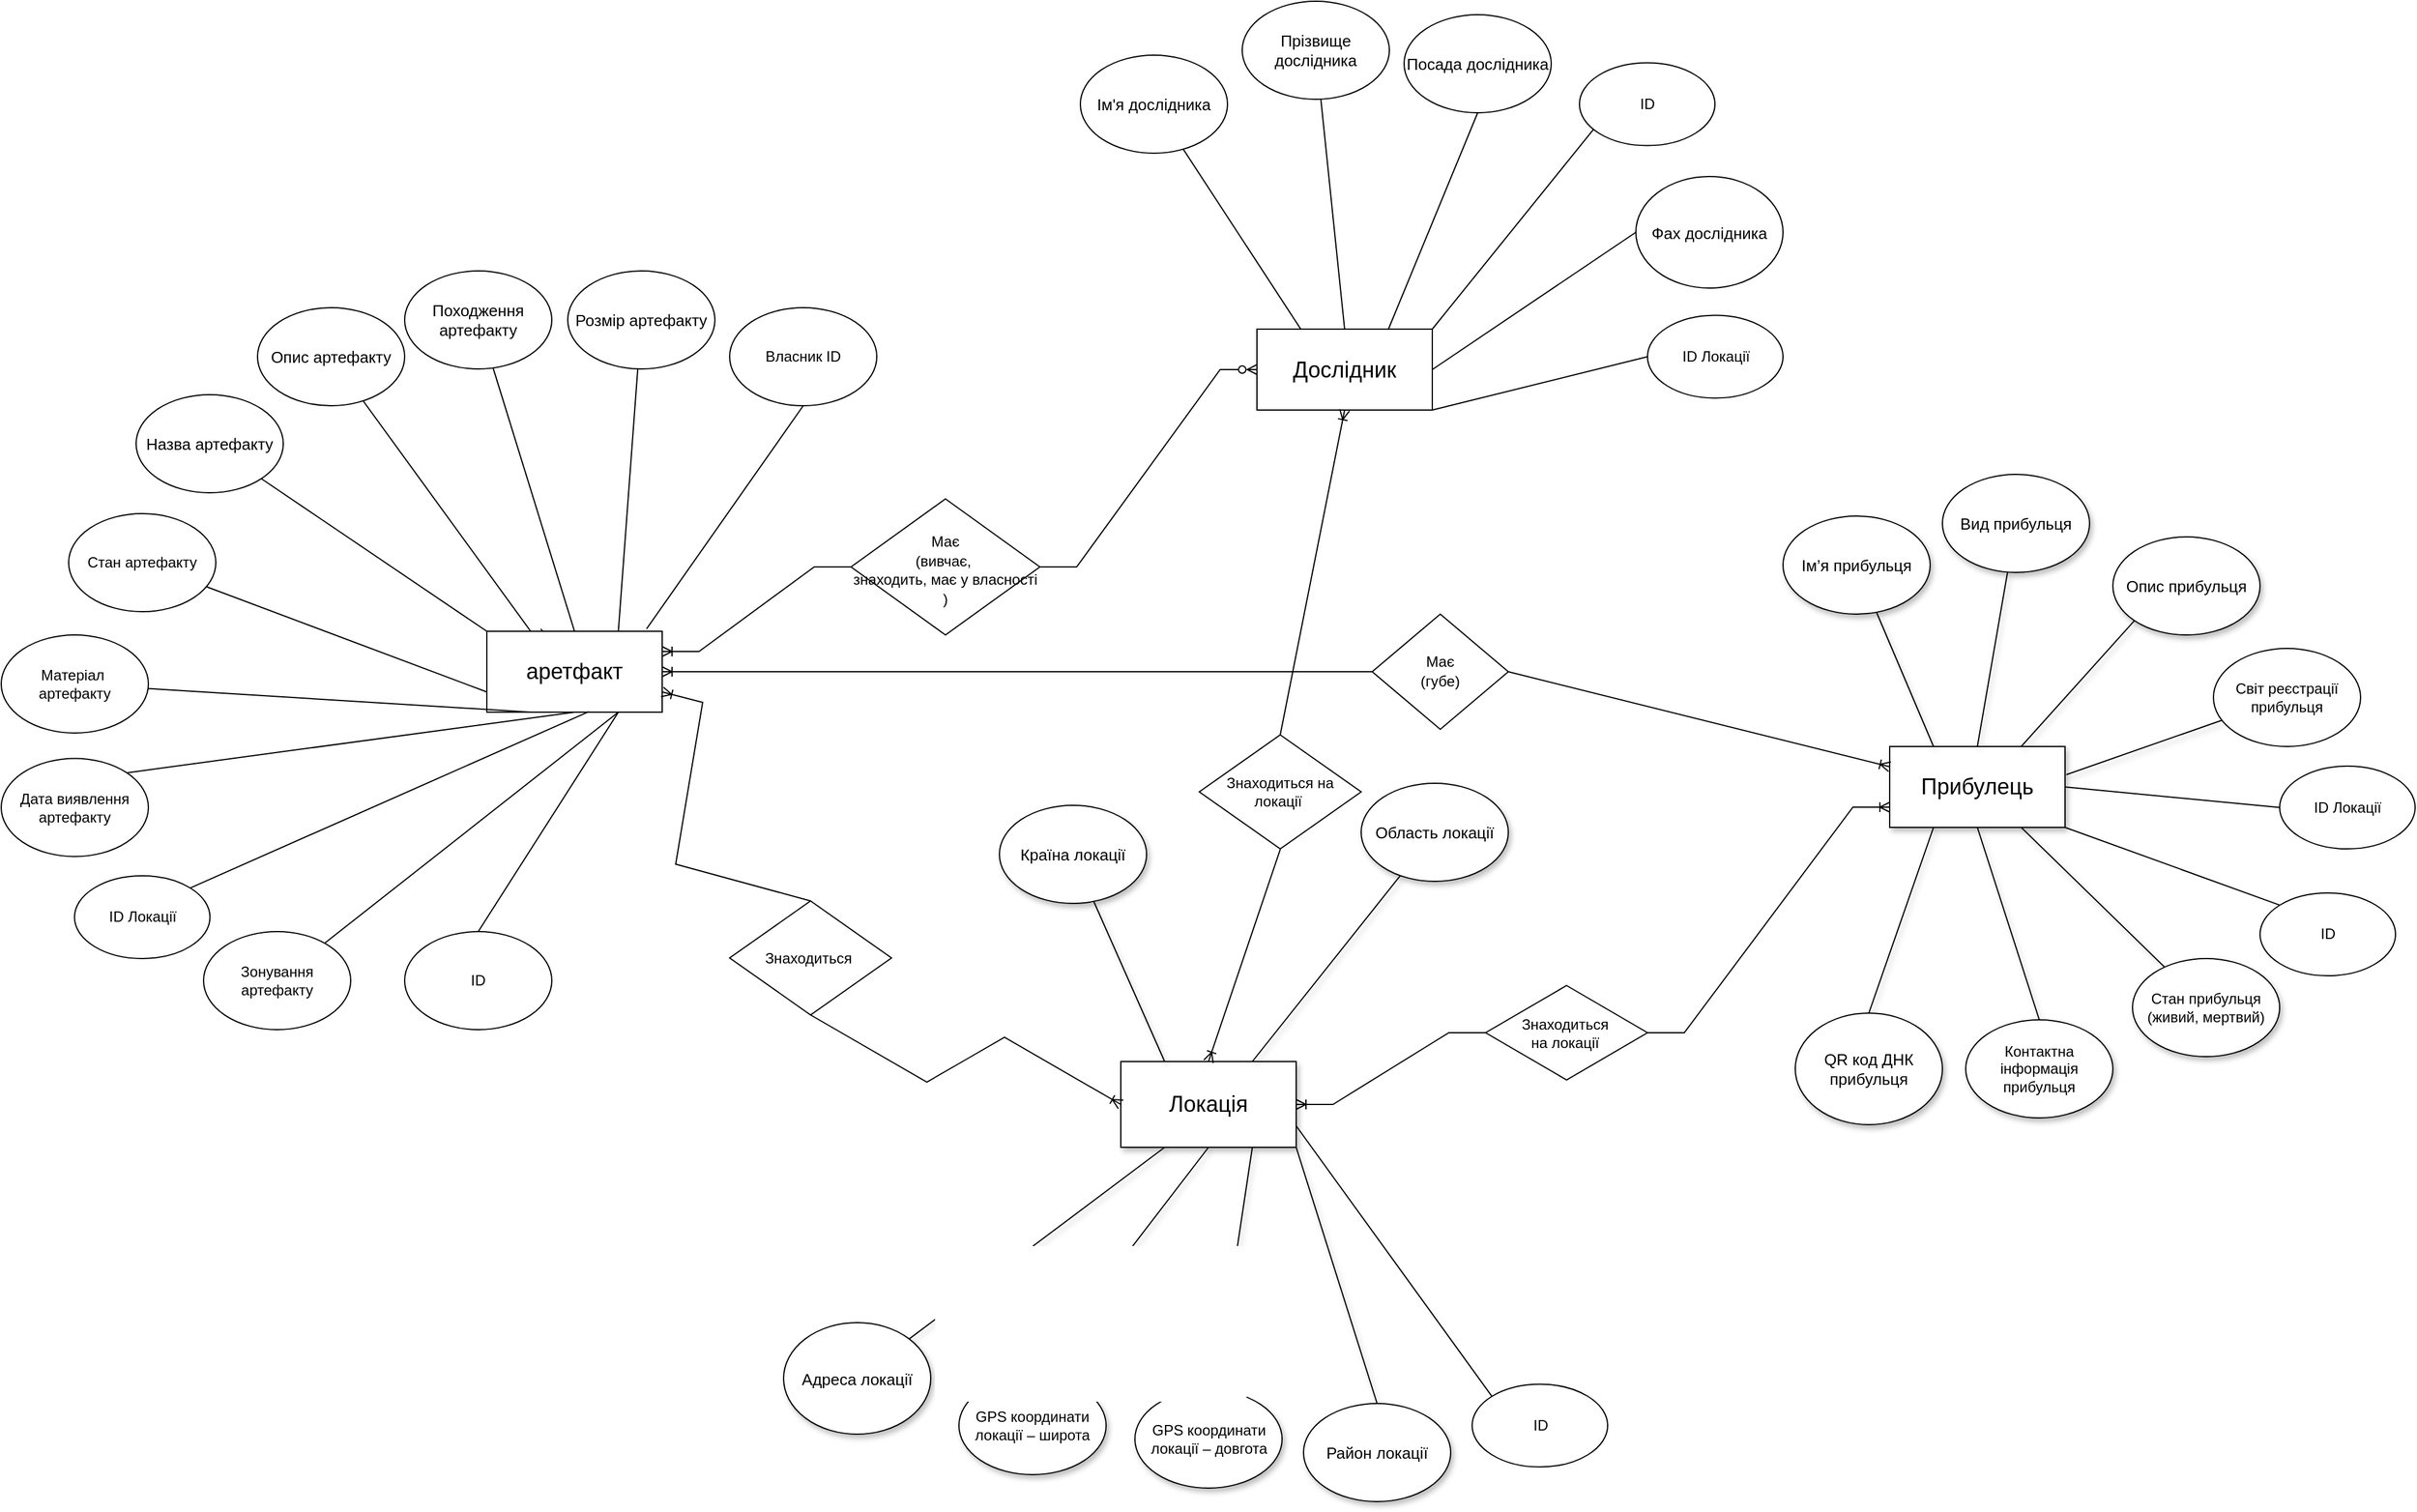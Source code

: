 <mxfile version="24.3.1" type="github">
  <diagram name="Страница — 1" id="iFOnQUTCp1fShqEAXMD4">
    <mxGraphModel dx="1908" dy="1212" grid="1" gridSize="11" guides="1" tooltips="1" connect="1" arrows="1" fold="1" page="1" pageScale="1" pageWidth="3300" pageHeight="2339" math="0" shadow="0">
      <root>
        <mxCell id="0" />
        <mxCell id="1" parent="0" />
        <mxCell id="uEeB8Mhw3Q-FLs65QacW-3" value="&lt;font style=&quot;font-size: 18px;&quot;&gt;аретфакт&lt;/font&gt;" style="rounded=0;whiteSpace=wrap;html=1;shadow=0;" vertex="1" parent="1">
          <mxGeometry x="880" y="745" width="143" height="66" as="geometry" />
        </mxCell>
        <mxCell id="uEeB8Mhw3Q-FLs65QacW-4" value="" style="endArrow=none;html=1;rounded=0;shadow=0;exitX=0;exitY=0;exitDx=0;exitDy=0;" edge="1" parent="1" source="uEeB8Mhw3Q-FLs65QacW-3" target="uEeB8Mhw3Q-FLs65QacW-64">
          <mxGeometry width="50" height="50" relative="1" as="geometry">
            <mxPoint x="935" y="745" as="sourcePoint" />
            <mxPoint x="858" y="607" as="targetPoint" />
          </mxGeometry>
        </mxCell>
        <mxCell id="uEeB8Mhw3Q-FLs65QacW-10" value="" style="endArrow=none;html=1;rounded=0;shadow=0;exitX=0.25;exitY=0;exitDx=0;exitDy=0;" edge="1" parent="1" source="uEeB8Mhw3Q-FLs65QacW-3" target="uEeB8Mhw3Q-FLs65QacW-13">
          <mxGeometry width="50" height="50" relative="1" as="geometry">
            <mxPoint x="901" y="746" as="sourcePoint" />
            <mxPoint x="979" y="602" as="targetPoint" />
          </mxGeometry>
        </mxCell>
        <mxCell id="uEeB8Mhw3Q-FLs65QacW-13" value="&lt;font style=&quot;font-size: 13px;&quot;&gt;Опис артефакту&lt;/font&gt;" style="ellipse;whiteSpace=wrap;html=1;shadow=0;" vertex="1" parent="1">
          <mxGeometry x="693" y="481" width="120" height="80" as="geometry" />
        </mxCell>
        <mxCell id="uEeB8Mhw3Q-FLs65QacW-15" value="" style="endArrow=none;html=1;rounded=0;shadow=0;exitX=0.5;exitY=0;exitDx=0;exitDy=0;" edge="1" parent="1" source="uEeB8Mhw3Q-FLs65QacW-3" target="uEeB8Mhw3Q-FLs65QacW-17">
          <mxGeometry width="50" height="50" relative="1" as="geometry">
            <mxPoint x="1005" y="745" as="sourcePoint" />
            <mxPoint x="1078" y="646" as="targetPoint" />
          </mxGeometry>
        </mxCell>
        <mxCell id="uEeB8Mhw3Q-FLs65QacW-17" value="&lt;font style=&quot;font-size: 13px;&quot;&gt;Походження артефакту&lt;/font&gt;" style="ellipse;whiteSpace=wrap;html=1;shadow=0;" vertex="1" parent="1">
          <mxGeometry x="813" y="451" width="120" height="80" as="geometry" />
        </mxCell>
        <mxCell id="uEeB8Mhw3Q-FLs65QacW-18" value="" style="endArrow=none;html=1;rounded=0;shadow=0;exitX=0.75;exitY=0;exitDx=0;exitDy=0;" edge="1" parent="1" source="uEeB8Mhw3Q-FLs65QacW-3" target="uEeB8Mhw3Q-FLs65QacW-19">
          <mxGeometry width="50" height="50" relative="1" as="geometry">
            <mxPoint x="1023" y="784" as="sourcePoint" />
            <mxPoint x="1111" y="745" as="targetPoint" />
          </mxGeometry>
        </mxCell>
        <mxCell id="uEeB8Mhw3Q-FLs65QacW-19" value="&lt;font style=&quot;font-size: 13px;&quot;&gt;Розмір артефакту&lt;/font&gt;" style="ellipse;whiteSpace=wrap;html=1;shadow=0;" vertex="1" parent="1">
          <mxGeometry x="946" y="451" width="120" height="80" as="geometry" />
        </mxCell>
        <mxCell id="uEeB8Mhw3Q-FLs65QacW-53" value="" style="endArrow=none;html=1;rounded=0;entryX=0.25;entryY=1;entryDx=0;entryDy=0;" edge="1" parent="1" source="uEeB8Mhw3Q-FLs65QacW-61" target="uEeB8Mhw3Q-FLs65QacW-3">
          <mxGeometry width="50" height="50" relative="1" as="geometry">
            <mxPoint x="880" y="910" as="sourcePoint" />
            <mxPoint x="952" y="811" as="targetPoint" />
          </mxGeometry>
        </mxCell>
        <mxCell id="uEeB8Mhw3Q-FLs65QacW-55" value="" style="endArrow=none;html=1;rounded=0;exitX=1;exitY=0;exitDx=0;exitDy=0;entryX=0.5;entryY=1;entryDx=0;entryDy=0;" edge="1" parent="1" source="uEeB8Mhw3Q-FLs65QacW-57" target="uEeB8Mhw3Q-FLs65QacW-3">
          <mxGeometry width="50" height="50" relative="1" as="geometry">
            <mxPoint x="1010.5" y="922.57" as="sourcePoint" />
            <mxPoint x="979.5" y="833" as="targetPoint" />
          </mxGeometry>
        </mxCell>
        <mxCell id="uEeB8Mhw3Q-FLs65QacW-57" value="Дата виявлення артефакту" style="ellipse;whiteSpace=wrap;html=1;" vertex="1" parent="1">
          <mxGeometry x="484" y="848.75" width="120" height="80" as="geometry" />
        </mxCell>
        <mxCell id="uEeB8Mhw3Q-FLs65QacW-59" value="" style="endArrow=none;html=1;rounded=0;exitX=0.75;exitY=1;exitDx=0;exitDy=0;" edge="1" parent="1" source="uEeB8Mhw3Q-FLs65QacW-3" target="uEeB8Mhw3Q-FLs65QacW-60">
          <mxGeometry width="50" height="50" relative="1" as="geometry">
            <mxPoint x="1122" y="916" as="sourcePoint" />
            <mxPoint x="1100" y="877" as="targetPoint" />
          </mxGeometry>
        </mxCell>
        <mxCell id="uEeB8Mhw3Q-FLs65QacW-60" value="Зонування артефакту" style="ellipse;whiteSpace=wrap;html=1;" vertex="1" parent="1">
          <mxGeometry x="649" y="990" width="120" height="80" as="geometry" />
        </mxCell>
        <mxCell id="uEeB8Mhw3Q-FLs65QacW-61" value="Матеріал&amp;nbsp;&lt;div&gt;артефакту&lt;/div&gt;" style="ellipse;whiteSpace=wrap;html=1;" vertex="1" parent="1">
          <mxGeometry x="484" y="748" width="120" height="80" as="geometry" />
        </mxCell>
        <mxCell id="uEeB8Mhw3Q-FLs65QacW-64" value="&lt;span style=&quot;font-size: 13px;&quot;&gt;Назва артефакту&lt;/span&gt;" style="ellipse;whiteSpace=wrap;html=1;" vertex="1" parent="1">
          <mxGeometry x="594" y="552" width="120" height="80" as="geometry" />
        </mxCell>
        <mxCell id="uEeB8Mhw3Q-FLs65QacW-69" value="" style="endArrow=none;html=1;rounded=0;entryX=0;entryY=0.75;entryDx=0;entryDy=0;" edge="1" parent="1" source="uEeB8Mhw3Q-FLs65QacW-70" target="uEeB8Mhw3Q-FLs65QacW-3">
          <mxGeometry width="50" height="50" relative="1" as="geometry">
            <mxPoint x="868" y="883" as="sourcePoint" />
            <mxPoint x="916" y="811" as="targetPoint" />
          </mxGeometry>
        </mxCell>
        <mxCell id="uEeB8Mhw3Q-FLs65QacW-70" value="Стан артефакту" style="ellipse;whiteSpace=wrap;html=1;" vertex="1" parent="1">
          <mxGeometry x="539" y="649" width="120" height="80" as="geometry" />
        </mxCell>
        <mxCell id="uEeB8Mhw3Q-FLs65QacW-108" value="&lt;font style=&quot;font-size: 18px;&quot;&gt;Дослідник&lt;/font&gt;" style="rounded=0;whiteSpace=wrap;html=1;shadow=0;" vertex="1" parent="1">
          <mxGeometry x="1508" y="498.5" width="143" height="66" as="geometry" />
        </mxCell>
        <mxCell id="uEeB8Mhw3Q-FLs65QacW-109" value="" style="endArrow=none;html=1;rounded=0;shadow=0;exitX=0.25;exitY=0;exitDx=0;exitDy=0;" edge="1" parent="1" source="uEeB8Mhw3Q-FLs65QacW-108" target="uEeB8Mhw3Q-FLs65QacW-122">
          <mxGeometry width="50" height="50" relative="1" as="geometry">
            <mxPoint x="1563" y="498.5" as="sourcePoint" />
            <mxPoint x="1486" y="360.5" as="targetPoint" />
          </mxGeometry>
        </mxCell>
        <mxCell id="uEeB8Mhw3Q-FLs65QacW-110" value="" style="endArrow=none;html=1;rounded=0;shadow=0;exitX=0.5;exitY=0;exitDx=0;exitDy=0;" edge="1" parent="1" source="uEeB8Mhw3Q-FLs65QacW-108" target="uEeB8Mhw3Q-FLs65QacW-111">
          <mxGeometry width="50" height="50" relative="1" as="geometry">
            <mxPoint x="1596" y="498.5" as="sourcePoint" />
            <mxPoint x="1607" y="355.5" as="targetPoint" />
          </mxGeometry>
        </mxCell>
        <mxCell id="uEeB8Mhw3Q-FLs65QacW-111" value="&lt;font style=&quot;font-size: 13px;&quot;&gt;Прізвище дослідника&lt;/font&gt;" style="ellipse;whiteSpace=wrap;html=1;shadow=0;" vertex="1" parent="1">
          <mxGeometry x="1496" y="231" width="120" height="80" as="geometry" />
        </mxCell>
        <mxCell id="uEeB8Mhw3Q-FLs65QacW-112" value="" style="endArrow=none;html=1;rounded=0;shadow=0;exitX=1;exitY=0.5;exitDx=0;exitDy=0;entryX=0;entryY=0.5;entryDx=0;entryDy=0;" edge="1" parent="1" source="uEeB8Mhw3Q-FLs65QacW-108" target="uEeB8Mhw3Q-FLs65QacW-113">
          <mxGeometry width="50" height="50" relative="1" as="geometry">
            <mxPoint x="1633" y="498.5" as="sourcePoint" />
            <mxPoint x="1505" y="655.5" as="targetPoint" />
          </mxGeometry>
        </mxCell>
        <mxCell id="uEeB8Mhw3Q-FLs65QacW-113" value="&lt;font style=&quot;font-size: 13px;&quot;&gt;Фах дослідника&lt;/font&gt;" style="ellipse;whiteSpace=wrap;html=1;shadow=0;" vertex="1" parent="1">
          <mxGeometry x="1817" y="374" width="120" height="91" as="geometry" />
        </mxCell>
        <mxCell id="uEeB8Mhw3Q-FLs65QacW-114" value="" style="endArrow=none;html=1;rounded=0;shadow=0;exitX=0.75;exitY=0;exitDx=0;exitDy=0;entryX=0.5;entryY=1;entryDx=0;entryDy=0;" edge="1" parent="1" source="uEeB8Mhw3Q-FLs65QacW-108" target="uEeB8Mhw3Q-FLs65QacW-115">
          <mxGeometry width="50" height="50" relative="1" as="geometry">
            <mxPoint x="1651" y="537.5" as="sourcePoint" />
            <mxPoint x="1727" y="319" as="targetPoint" />
            <Array as="points" />
          </mxGeometry>
        </mxCell>
        <mxCell id="uEeB8Mhw3Q-FLs65QacW-115" value="&lt;font style=&quot;font-size: 13px;&quot;&gt;Посада дослідника&lt;/font&gt;" style="ellipse;whiteSpace=wrap;html=1;shadow=0;" vertex="1" parent="1">
          <mxGeometry x="1628" y="242" width="120" height="80" as="geometry" />
        </mxCell>
        <mxCell id="uEeB8Mhw3Q-FLs65QacW-122" value="&lt;span style=&quot;font-size: 13px;&quot;&gt;Ім&#39;я дослідника&lt;/span&gt;" style="ellipse;whiteSpace=wrap;html=1;" vertex="1" parent="1">
          <mxGeometry x="1364" y="275" width="120" height="80" as="geometry" />
        </mxCell>
        <mxCell id="uEeB8Mhw3Q-FLs65QacW-130" value="&lt;font style=&quot;font-size: 18px;&quot;&gt;Локація&lt;/font&gt;" style="rounded=0;whiteSpace=wrap;html=1;shadow=1;" vertex="1" parent="1">
          <mxGeometry x="1397" y="1096" width="143" height="70" as="geometry" />
        </mxCell>
        <mxCell id="uEeB8Mhw3Q-FLs65QacW-131" value="" style="endArrow=none;html=1;rounded=0;shadow=1;exitX=0.25;exitY=0;exitDx=0;exitDy=0;" edge="1" parent="1" source="uEeB8Mhw3Q-FLs65QacW-130" target="uEeB8Mhw3Q-FLs65QacW-140">
          <mxGeometry width="50" height="50" relative="1" as="geometry">
            <mxPoint x="1452" y="1096" as="sourcePoint" />
            <mxPoint x="1375" y="958" as="targetPoint" />
          </mxGeometry>
        </mxCell>
        <mxCell id="uEeB8Mhw3Q-FLs65QacW-132" value="" style="endArrow=none;html=1;rounded=0;shadow=1;exitX=0.75;exitY=0;exitDx=0;exitDy=0;" edge="1" parent="1" source="uEeB8Mhw3Q-FLs65QacW-130" target="uEeB8Mhw3Q-FLs65QacW-133">
          <mxGeometry width="50" height="50" relative="1" as="geometry">
            <mxPoint x="1485" y="1096" as="sourcePoint" />
            <mxPoint x="1496" y="953" as="targetPoint" />
          </mxGeometry>
        </mxCell>
        <mxCell id="uEeB8Mhw3Q-FLs65QacW-133" value="&lt;font style=&quot;font-size: 13px;&quot;&gt;Область локації&lt;/font&gt;" style="ellipse;whiteSpace=wrap;html=1;shadow=1;" vertex="1" parent="1">
          <mxGeometry x="1593" y="869" width="120" height="80" as="geometry" />
        </mxCell>
        <mxCell id="uEeB8Mhw3Q-FLs65QacW-134" value="" style="endArrow=none;html=1;rounded=0;shadow=1;exitX=0.25;exitY=1;exitDx=0;exitDy=0;entryX=1;entryY=0;entryDx=0;entryDy=0;" edge="1" parent="1" source="uEeB8Mhw3Q-FLs65QacW-130" target="uEeB8Mhw3Q-FLs65QacW-135">
          <mxGeometry width="50" height="50" relative="1" as="geometry">
            <mxPoint x="1522" y="1096" as="sourcePoint" />
            <mxPoint x="1394" y="1253" as="targetPoint" />
          </mxGeometry>
        </mxCell>
        <mxCell id="uEeB8Mhw3Q-FLs65QacW-135" value="&lt;font style=&quot;font-size: 13px;&quot;&gt;Адреса локації&lt;/font&gt;" style="ellipse;whiteSpace=wrap;html=1;shadow=1;" vertex="1" parent="1">
          <mxGeometry x="1122" y="1309" width="120" height="91" as="geometry" />
        </mxCell>
        <mxCell id="uEeB8Mhw3Q-FLs65QacW-136" value="" style="endArrow=none;html=1;rounded=0;shadow=1;entryX=0.5;entryY=0;entryDx=0;entryDy=0;exitX=1;exitY=1;exitDx=0;exitDy=0;" edge="1" parent="1" source="uEeB8Mhw3Q-FLs65QacW-130" target="uEeB8Mhw3Q-FLs65QacW-137">
          <mxGeometry width="50" height="50" relative="1" as="geometry">
            <mxPoint x="1518" y="1166" as="sourcePoint" />
            <mxPoint x="1590" y="1042" as="targetPoint" />
            <Array as="points" />
          </mxGeometry>
        </mxCell>
        <mxCell id="uEeB8Mhw3Q-FLs65QacW-137" value="&lt;font style=&quot;font-size: 13px;&quot;&gt;Район локації&lt;/font&gt;" style="ellipse;whiteSpace=wrap;html=1;shadow=1;" vertex="1" parent="1">
          <mxGeometry x="1546" y="1375" width="120" height="80" as="geometry" />
        </mxCell>
        <mxCell id="uEeB8Mhw3Q-FLs65QacW-138" value="" style="endArrow=none;html=1;rounded=0;exitX=0.5;exitY=1;exitDx=0;exitDy=0;entryX=0.5;entryY=0;entryDx=0;entryDy=0;shadow=1;" edge="1" parent="1" source="uEeB8Mhw3Q-FLs65QacW-130" target="uEeB8Mhw3Q-FLs65QacW-139">
          <mxGeometry width="50" height="50" relative="1" as="geometry">
            <mxPoint x="1504" y="1162" as="sourcePoint" />
            <mxPoint x="1551" y="1246" as="targetPoint" />
          </mxGeometry>
        </mxCell>
        <mxCell id="uEeB8Mhw3Q-FLs65QacW-139" value="GPS координати локації – широта" style="ellipse;whiteSpace=wrap;html=1;shadow=1;" vertex="1" parent="1">
          <mxGeometry x="1265" y="1353" width="120" height="80" as="geometry" />
        </mxCell>
        <mxCell id="uEeB8Mhw3Q-FLs65QacW-140" value="&lt;span style=&quot;font-size: 13px;&quot;&gt;Країна локації&lt;/span&gt;" style="ellipse;whiteSpace=wrap;html=1;shadow=1;" vertex="1" parent="1">
          <mxGeometry x="1298" y="887" width="120" height="80" as="geometry" />
        </mxCell>
        <mxCell id="uEeB8Mhw3Q-FLs65QacW-142" value="" style="endArrow=none;html=1;rounded=0;shadow=1;exitX=0.75;exitY=1;exitDx=0;exitDy=0;" edge="1" parent="1" source="uEeB8Mhw3Q-FLs65QacW-130" target="uEeB8Mhw3Q-FLs65QacW-143">
          <mxGeometry width="50" height="50" relative="1" as="geometry">
            <mxPoint x="1496" y="1166" as="sourcePoint" />
            <mxPoint x="1568" y="1273" as="targetPoint" />
          </mxGeometry>
        </mxCell>
        <mxCell id="uEeB8Mhw3Q-FLs65QacW-143" value="GPS координати локації – довгота" style="ellipse;whiteSpace=wrap;html=1;shadow=1;" vertex="1" parent="1">
          <mxGeometry x="1408.5" y="1364" width="120" height="80" as="geometry" />
        </mxCell>
        <mxCell id="uEeB8Mhw3Q-FLs65QacW-210" value="&lt;font style=&quot;font-size: 18px;&quot;&gt;Прибулець&lt;/font&gt;" style="rounded=0;whiteSpace=wrap;html=1;shadow=1;" vertex="1" parent="1">
          <mxGeometry x="2024" y="839" width="143" height="66" as="geometry" />
        </mxCell>
        <mxCell id="uEeB8Mhw3Q-FLs65QacW-211" value="" style="endArrow=none;html=1;rounded=0;shadow=1;exitX=0.25;exitY=0;exitDx=0;exitDy=0;" edge="1" parent="1" source="uEeB8Mhw3Q-FLs65QacW-210" target="uEeB8Mhw3Q-FLs65QacW-220">
          <mxGeometry width="50" height="50" relative="1" as="geometry">
            <mxPoint x="2079" y="839" as="sourcePoint" />
            <mxPoint x="2002" y="701" as="targetPoint" />
          </mxGeometry>
        </mxCell>
        <mxCell id="uEeB8Mhw3Q-FLs65QacW-212" value="" style="endArrow=none;html=1;rounded=0;shadow=1;exitX=0.5;exitY=0;exitDx=0;exitDy=0;" edge="1" parent="1" source="uEeB8Mhw3Q-FLs65QacW-210" target="uEeB8Mhw3Q-FLs65QacW-213">
          <mxGeometry width="50" height="50" relative="1" as="geometry">
            <mxPoint x="2112" y="839" as="sourcePoint" />
            <mxPoint x="2123" y="696" as="targetPoint" />
          </mxGeometry>
        </mxCell>
        <mxCell id="uEeB8Mhw3Q-FLs65QacW-213" value="&lt;font style=&quot;font-size: 13px;&quot;&gt;Вид прибульця&lt;/font&gt;" style="ellipse;whiteSpace=wrap;html=1;shadow=1;" vertex="1" parent="1">
          <mxGeometry x="2067" y="617" width="120" height="80" as="geometry" />
        </mxCell>
        <mxCell id="uEeB8Mhw3Q-FLs65QacW-214" value="" style="endArrow=none;html=1;rounded=0;shadow=1;exitX=0.25;exitY=1;exitDx=0;exitDy=0;entryX=0.5;entryY=0;entryDx=0;entryDy=0;" edge="1" parent="1" source="uEeB8Mhw3Q-FLs65QacW-210" target="uEeB8Mhw3Q-FLs65QacW-215">
          <mxGeometry width="50" height="50" relative="1" as="geometry">
            <mxPoint x="2149" y="839" as="sourcePoint" />
            <mxPoint x="2021" y="996" as="targetPoint" />
          </mxGeometry>
        </mxCell>
        <mxCell id="uEeB8Mhw3Q-FLs65QacW-215" value="&lt;font style=&quot;font-size: 13px;&quot;&gt;QR код ДНК прибульця&lt;/font&gt;" style="ellipse;whiteSpace=wrap;html=1;shadow=1;" vertex="1" parent="1">
          <mxGeometry x="1947" y="1056.5" width="120" height="91" as="geometry" />
        </mxCell>
        <mxCell id="uEeB8Mhw3Q-FLs65QacW-216" value="" style="endArrow=none;html=1;rounded=0;shadow=1;exitX=0.75;exitY=0;exitDx=0;exitDy=0;entryX=0;entryY=1;entryDx=0;entryDy=0;" edge="1" parent="1" source="uEeB8Mhw3Q-FLs65QacW-210" target="uEeB8Mhw3Q-FLs65QacW-217">
          <mxGeometry width="50" height="50" relative="1" as="geometry">
            <mxPoint x="2167" y="878" as="sourcePoint" />
            <mxPoint x="2217" y="785" as="targetPoint" />
            <Array as="points" />
          </mxGeometry>
        </mxCell>
        <mxCell id="uEeB8Mhw3Q-FLs65QacW-217" value="&lt;font style=&quot;font-size: 13px;&quot;&gt;Опис прибульця&lt;/font&gt;" style="ellipse;whiteSpace=wrap;html=1;shadow=1;" vertex="1" parent="1">
          <mxGeometry x="2206" y="668" width="120" height="80" as="geometry" />
        </mxCell>
        <mxCell id="uEeB8Mhw3Q-FLs65QacW-218" value="" style="endArrow=none;html=1;rounded=0;exitX=0.5;exitY=1;exitDx=0;exitDy=0;entryX=0.5;entryY=0;entryDx=0;entryDy=0;shadow=1;" edge="1" parent="1" source="uEeB8Mhw3Q-FLs65QacW-210" target="uEeB8Mhw3Q-FLs65QacW-219">
          <mxGeometry width="50" height="50" relative="1" as="geometry">
            <mxPoint x="2131" y="905" as="sourcePoint" />
            <mxPoint x="2178" y="989" as="targetPoint" />
          </mxGeometry>
        </mxCell>
        <mxCell id="uEeB8Mhw3Q-FLs65QacW-219" value="Контактна інформація прибульця" style="ellipse;whiteSpace=wrap;html=1;shadow=1;" vertex="1" parent="1">
          <mxGeometry x="2086" y="1062" width="120" height="80" as="geometry" />
        </mxCell>
        <mxCell id="uEeB8Mhw3Q-FLs65QacW-220" value="&lt;span style=&quot;font-size: 13px;&quot;&gt;Ім’я прибульця&lt;/span&gt;" style="ellipse;whiteSpace=wrap;html=1;shadow=1;" vertex="1" parent="1">
          <mxGeometry x="1937" y="651" width="120" height="80" as="geometry" />
        </mxCell>
        <mxCell id="uEeB8Mhw3Q-FLs65QacW-221" value="" style="endArrow=none;html=1;rounded=0;exitX=0.75;exitY=1;exitDx=0;exitDy=0;shadow=1;" edge="1" parent="1" source="uEeB8Mhw3Q-FLs65QacW-210" target="uEeB8Mhw3Q-FLs65QacW-222">
          <mxGeometry width="50" height="50" relative="1" as="geometry">
            <mxPoint x="2107" y="916" as="sourcePoint" />
            <mxPoint x="2195" y="1016" as="targetPoint" />
          </mxGeometry>
        </mxCell>
        <mxCell id="uEeB8Mhw3Q-FLs65QacW-222" value="Стан прибульця (живий, мертвий)" style="ellipse;whiteSpace=wrap;html=1;shadow=1;" vertex="1" parent="1">
          <mxGeometry x="2222" y="1012" width="120" height="80" as="geometry" />
        </mxCell>
        <mxCell id="uEeB8Mhw3Q-FLs65QacW-223" value="" style="endArrow=none;html=1;rounded=0;shadow=1;" edge="1" parent="1" target="uEeB8Mhw3Q-FLs65QacW-224">
          <mxGeometry width="50" height="50" relative="1" as="geometry">
            <mxPoint x="2168" y="862" as="sourcePoint" />
            <mxPoint x="2267" y="839" as="targetPoint" />
            <Array as="points" />
          </mxGeometry>
        </mxCell>
        <mxCell id="uEeB8Mhw3Q-FLs65QacW-224" value="Світ реєстрації прибульця" style="ellipse;whiteSpace=wrap;html=1;" vertex="1" parent="1">
          <mxGeometry x="2288" y="759" width="120" height="80" as="geometry" />
        </mxCell>
        <mxCell id="uEeB8Mhw3Q-FLs65QacW-251" value="" style="edgeStyle=entityRelationEdgeStyle;fontSize=12;html=1;endArrow=ERoneToMany;startArrow=none;rounded=0;entryX=0;entryY=0.75;entryDx=0;entryDy=0;exitX=1;exitY=0.5;exitDx=0;exitDy=0;startFill=0;" edge="1" parent="1" source="uEeB8Mhw3Q-FLs65QacW-304" target="uEeB8Mhw3Q-FLs65QacW-210">
          <mxGeometry width="100" height="100" relative="1" as="geometry">
            <mxPoint x="1881.0" y="1028.5" as="sourcePoint" />
            <mxPoint x="1453" y="808" as="targetPoint" />
            <Array as="points">
              <mxPoint x="1804" y="819" />
            </Array>
          </mxGeometry>
        </mxCell>
        <mxCell id="uEeB8Mhw3Q-FLs65QacW-257" value="" style="edgeStyle=entityRelationEdgeStyle;fontSize=12;html=1;endArrow=none;startArrow=ERzeroToMany;rounded=0;elbow=vertical;exitX=0;exitY=0.5;exitDx=0;exitDy=0;entryX=1;entryY=0.5;entryDx=0;entryDy=0;startFill=0;endFill=0;" edge="1" parent="1" source="uEeB8Mhw3Q-FLs65QacW-108" target="uEeB8Mhw3Q-FLs65QacW-289">
          <mxGeometry width="100" height="100" relative="1" as="geometry">
            <mxPoint x="1023" y="762" as="sourcePoint" />
            <mxPoint x="1221" y="726" as="targetPoint" />
          </mxGeometry>
        </mxCell>
        <mxCell id="uEeB8Mhw3Q-FLs65QacW-282" style="edgeStyle=isometricEdgeStyle;rounded=0;orthogonalLoop=1;jettySize=auto;html=1;exitX=0.5;exitY=1;exitDx=0;exitDy=0;elbow=vertical;endArrow=ERoneToMany;endFill=0;entryX=0;entryY=0.5;entryDx=0;entryDy=0;" edge="1" parent="1" source="uEeB8Mhw3Q-FLs65QacW-258" target="uEeB8Mhw3Q-FLs65QacW-130">
          <mxGeometry relative="1" as="geometry">
            <mxPoint x="1397" y="1145" as="targetPoint" />
          </mxGeometry>
        </mxCell>
        <mxCell id="uEeB8Mhw3Q-FLs65QacW-258" value="&lt;div&gt;&lt;br&gt;&lt;/div&gt;Знаходиться&amp;nbsp;&lt;span style=&quot;color: rgba(0, 0, 0, 0); font-family: monospace; font-size: 0px; text-align: start; text-wrap: nowrap; background-color: initial;&quot;&gt;%3CmxGraphModel%3E%3Croot%3E%3CmxCell%20id%3D%220%22%2F%3E%3CmxCell%20id%3D%221%22%20parent%3D%220%22%2F%3E%3CmxCell%20id%3D%222%22%20value%3D%22%22%20style%3D%22edgeStyle%3DentityRelationEdgeStyle%3BfontSize%3D12%3Bhtml%3D1%3BendArrow%3Dnone%3BstartArrow%3DERzeroToMany%3Brounded%3D0%3Belbow%3Dvertical%3BexitX%3D0%3BexitY%3D0.5%3BexitDx%3D0%3BexitDy%3D0%3BentryX%3D1%3BentryY%3D0%3BentryDx%3D0%3BentryDy%3D0%3BstartFill%3D0%3BendFill%3D0%3B%22%20edge%3D%221%22%20parent%3D%221%22%3E%3CmxGeometry%20width%3D%22100%22%20height%3D%22100%22%20relative%3D%221%22%20as%3D%22geometry%22%3E%3CmxPoint%20x%3D%221508%22%20y%3D%22532%22%20as%3D%22sourcePoint%22%2F%3E%3CmxPoint%20x%3D%221281%22%20y%3D%22653%22%20as%3D%22targetPoint%22%2F%3E%3C%2FmxGeometry%3E%3C%2FmxCell%3E%3C%2Froot%3E%3C%2FmxGraphModel%3E&lt;/span&gt;&lt;div&gt;&lt;div&gt;&lt;span style=&quot;color: rgba(0, 0, 0, 0); font-family: monospace; font-size: 0px; text-align: start; text-wrap: nowrap;&quot;&gt;%3CmxGraphModel%3E%3Croot%3E%3CmxCell%20id%3D%220%22%2F%3E%3CmxCell%20id%3D%221%22%20parent%3D%220%22%2F%3E%3CmxCell%20id%3D%222%22%20value%3D%22%22%20style%3D%22edgeStyle%3DentityRelationEdgeStyle%3BfontSize%3D12%3Bhtml%3D1%3BendArrow%3Dnone%3BstartArrow%3DERzeroToMany%3Brounded%3D0%3Belbow%3Dvertical%3BexitX%3D0%3BexitY%3D0.5%3BexitDx%3D0%3BexitDy%3D0%3BentryX%3D1%3BentryY%3D0%3BentryDx%3D0%3BentryDy%3D0%3BstartFill%3D0%3BendFill%3D0%3B%22%20edge%3D%221%22%20parent%3D%221%22%3E%3CmxGeometry%20width%3D%22100%22%20height%3D%22100%22%20relative%3D%221%22%20as%3D%22geometry%22%3E%3CmxPoint%20x%3D%221508%22%20y%3D%22532%22%20as%3D%22sourcePoint%22%2F%3E%3CmxPoint%20x%3D%221281%22%20y%3D%22653%22%20as%3D%22targetPoint%22%2F%3E%3C%2FmxGeometry%3E%3C%2FmxCell%3E%3C%2Froot%3E%3C%2FmxGraphModel%3E&lt;/span&gt;&lt;span style=&quot;color: rgba(0, 0, 0, 0); font-family: monospace; font-size: 0px; text-align: start; text-wrap: nowrap; background-color: initial;&quot;&gt;%3CmxGraphModel%3E%3Croot%3E%3CmxCell%20id%3D%220%22%2F%3E%3CmxCell%20id%3D%221%22%20parent%3D%220%22%2F%3E%3CmxCell%20id%3D%222%22%20value%3D%22%22%20style%3D%22edgeStyle%3DentityRelationEdgeStyle%3BfontSize%3D12%3Bhtml%3D1%3BendArrow%3Dnone%3BstartArrow%3DERzeroToMany%3Brounded%3D0%3Belbow%3Dvertical%3BexitX%3D0%3BexitY%3D0.5%3BexitDx%3D0%3BexitDy%3D0%3BentryX%3D1%3BentryY%3D0%3BentryDx%3D0%3BentryDy%3D0%3BstartFill%3D0%3BendFill%3D0%3B%22%20edge%3D%221%22%20parent%3D%221%22%3E%3CmxGeometry%20width%3D%22100%22%20height%3D%22100%22%20relative%3D%221%22%20as%3D%22geometry%22%3E%3CmxPoint%20x%3D%221508%22%20y%3D%22532%22%20as%3D%22sourcePoint%22%2F%3E%3CmxPoint%20x%3D%221281%22%20y%3D%22653%22%20as%3D%22targetPoint%22%2F%3E%3C%2FmxGeometry%3E%3C%2FmxCell%3E%3C%2Froot%3E%3C%2FmxGraphModel%3E&lt;/span&gt;&lt;br&gt;&lt;/div&gt;&lt;/div&gt;" style="shape=rhombus;perimeter=rhombusPerimeter;whiteSpace=wrap;html=1;align=center;" vertex="1" parent="1">
          <mxGeometry x="1078" y="965" width="132" height="93" as="geometry" />
        </mxCell>
        <mxCell id="uEeB8Mhw3Q-FLs65QacW-267" value="ID" style="ellipse;whiteSpace=wrap;html=1;" vertex="1" parent="1">
          <mxGeometry x="813" y="990" width="120" height="80" as="geometry" />
        </mxCell>
        <mxCell id="uEeB8Mhw3Q-FLs65QacW-268" value="Власник ID" style="ellipse;whiteSpace=wrap;html=1;" vertex="1" parent="1">
          <mxGeometry x="1078" y="481" width="120" height="80" as="geometry" />
        </mxCell>
        <mxCell id="uEeB8Mhw3Q-FLs65QacW-269" value="" style="endArrow=none;html=1;rounded=0;shadow=0;exitX=0.911;exitY=-0.03;exitDx=0;exitDy=0;entryX=0.5;entryY=1;entryDx=0;entryDy=0;exitPerimeter=0;" edge="1" parent="1" source="uEeB8Mhw3Q-FLs65QacW-3" target="uEeB8Mhw3Q-FLs65QacW-268">
          <mxGeometry width="50" height="50" relative="1" as="geometry">
            <mxPoint x="998" y="756" as="sourcePoint" />
            <mxPoint x="1014" y="542" as="targetPoint" />
          </mxGeometry>
        </mxCell>
        <mxCell id="uEeB8Mhw3Q-FLs65QacW-270" value="" style="endArrow=none;html=1;rounded=0;shadow=0;exitX=0.75;exitY=1;exitDx=0;exitDy=0;entryX=0.5;entryY=0;entryDx=0;entryDy=0;" edge="1" parent="1" source="uEeB8Mhw3Q-FLs65QacW-3" target="uEeB8Mhw3Q-FLs65QacW-267">
          <mxGeometry width="50" height="50" relative="1" as="geometry">
            <mxPoint x="1009" y="767" as="sourcePoint" />
            <mxPoint x="1025" y="553" as="targetPoint" />
          </mxGeometry>
        </mxCell>
        <mxCell id="uEeB8Mhw3Q-FLs65QacW-276" value="" style="endArrow=none;html=1;rounded=0;elbow=vertical;exitX=1;exitY=0;exitDx=0;exitDy=0;entryX=0.5;entryY=0;entryDx=0;entryDy=0;" edge="1" parent="1" source="uEeB8Mhw3Q-FLs65QacW-108" target="uEeB8Mhw3Q-FLs65QacW-277">
          <mxGeometry width="50" height="50" relative="1" as="geometry">
            <mxPoint x="1780" y="645.5" as="sourcePoint" />
            <mxPoint x="1769" y="562.5" as="targetPoint" />
          </mxGeometry>
        </mxCell>
        <mxCell id="uEeB8Mhw3Q-FLs65QacW-277" value="ID" style="ellipse;whiteSpace=wrap;html=1;" vertex="1" parent="1">
          <mxGeometry x="1771" y="281.25" width="110.5" height="67.5" as="geometry" />
        </mxCell>
        <mxCell id="uEeB8Mhw3Q-FLs65QacW-284" value="" style="endArrow=none;html=1;rounded=0;elbow=vertical;entryX=0.5;entryY=0;entryDx=0;entryDy=0;startArrow=ERoneToMany;startFill=0;exitX=1;exitY=0.75;exitDx=0;exitDy=0;" edge="1" parent="1" source="uEeB8Mhw3Q-FLs65QacW-3" target="uEeB8Mhw3Q-FLs65QacW-258">
          <mxGeometry width="50" height="50" relative="1" as="geometry">
            <mxPoint x="1034" y="792" as="sourcePoint" />
            <mxPoint x="1315" y="1034" as="targetPoint" />
            <Array as="points">
              <mxPoint x="1056" y="803" />
              <mxPoint x="1034" y="935" />
            </Array>
          </mxGeometry>
        </mxCell>
        <mxCell id="uEeB8Mhw3Q-FLs65QacW-287" value="" style="endArrow=ERoneToMany;html=1;rounded=0;elbow=vertical;entryX=0.5;entryY=1;entryDx=0;entryDy=0;exitX=0.5;exitY=0;exitDx=0;exitDy=0;startArrow=none;startFill=0;endFill=0;" edge="1" parent="1" source="uEeB8Mhw3Q-FLs65QacW-314" target="uEeB8Mhw3Q-FLs65QacW-108">
          <mxGeometry width="50" height="50" relative="1" as="geometry">
            <mxPoint x="1265" y="831" as="sourcePoint" />
            <mxPoint x="1315" y="781" as="targetPoint" />
          </mxGeometry>
        </mxCell>
        <mxCell id="uEeB8Mhw3Q-FLs65QacW-289" value="&lt;p style=&quot;line-height: 100%;&quot;&gt;&lt;/p&gt;&lt;div style=&quot;line-height: 130%; font-size: 16px;&quot;&gt;&lt;font style=&quot;font-size: 16px;&quot;&gt;&lt;br&gt;&lt;/font&gt;&lt;/div&gt;&lt;div style=&quot;line-height: 130%;&quot;&gt;&lt;font style=&quot;font-size: 12px;&quot;&gt;Має&lt;/font&gt;&lt;/div&gt;&lt;div style=&quot;line-height: 130%;&quot;&gt;&lt;span style=&quot;background-color: initial;&quot;&gt;&lt;font style=&quot;font-size: 12px;&quot;&gt;(вивчає,&amp;nbsp;&lt;/font&gt;&lt;/span&gt;&lt;/div&gt;&lt;div style=&quot;line-height: 130%;&quot;&gt;&lt;span style=&quot;background-color: initial;&quot;&gt;&lt;font style=&quot;font-size: 12px;&quot;&gt;знаходить, має у власності )&lt;/font&gt;&lt;/span&gt;&lt;/div&gt;&lt;div style=&quot;line-height: 130%;&quot;&gt;&lt;br&gt;&lt;/div&gt;&lt;p&gt;&lt;/p&gt;" style="rhombus;whiteSpace=wrap;html=1;" vertex="1" parent="1">
          <mxGeometry x="1177" y="637" width="154" height="111" as="geometry" />
        </mxCell>
        <mxCell id="uEeB8Mhw3Q-FLs65QacW-290" value="" style="edgeStyle=entityRelationEdgeStyle;fontSize=12;html=1;endArrow=ERoneToMany;startArrow=none;rounded=0;elbow=vertical;exitX=0;exitY=0.5;exitDx=0;exitDy=0;startFill=0;endFill=0;entryX=1;entryY=0.25;entryDx=0;entryDy=0;" edge="1" parent="1" source="uEeB8Mhw3Q-FLs65QacW-289" target="uEeB8Mhw3Q-FLs65QacW-3">
          <mxGeometry width="100" height="100" relative="1" as="geometry">
            <mxPoint x="1519" y="543" as="sourcePoint" />
            <mxPoint x="1122" y="770" as="targetPoint" />
            <Array as="points">
              <mxPoint x="1155" y="759" />
            </Array>
          </mxGeometry>
        </mxCell>
        <mxCell id="uEeB8Mhw3Q-FLs65QacW-295" value="" style="endArrow=ERoneToMany;html=1;rounded=0;elbow=vertical;entryX=0;entryY=0.25;entryDx=0;entryDy=0;exitX=1;exitY=0.5;exitDx=0;exitDy=0;startArrow=none;startFill=0;endFill=0;" edge="1" parent="1" source="uEeB8Mhw3Q-FLs65QacW-296" target="uEeB8Mhw3Q-FLs65QacW-210">
          <mxGeometry width="50" height="50" relative="1" as="geometry">
            <mxPoint x="1441" y="776" as="sourcePoint" />
            <mxPoint x="1491" y="726" as="targetPoint" />
          </mxGeometry>
        </mxCell>
        <mxCell id="uEeB8Mhw3Q-FLs65QacW-297" value="" style="endArrow=none;html=1;rounded=0;elbow=vertical;entryX=0;entryY=0.5;entryDx=0;entryDy=0;exitX=1;exitY=0.5;exitDx=0;exitDy=0;startArrow=ERoneToMany;startFill=0;endFill=0;" edge="1" parent="1" source="uEeB8Mhw3Q-FLs65QacW-3" target="uEeB8Mhw3Q-FLs65QacW-296">
          <mxGeometry width="50" height="50" relative="1" as="geometry">
            <mxPoint x="1023" y="778" as="sourcePoint" />
            <mxPoint x="1914" y="873" as="targetPoint" />
          </mxGeometry>
        </mxCell>
        <mxCell id="uEeB8Mhw3Q-FLs65QacW-296" value="&lt;p style=&quot;line-height: 100%;&quot;&gt;&lt;/p&gt;&lt;div style=&quot;line-height: 130%;&quot;&gt;&lt;br&gt;&lt;/div&gt;&lt;div style=&quot;line-height: 130%;&quot;&gt;Має&lt;/div&gt;&lt;div style=&quot;line-height: 130%;&quot;&gt;&lt;span style=&quot;background-color: initial;&quot;&gt;(губе)&lt;/span&gt;&lt;/div&gt;&lt;div style=&quot;line-height: 130%;&quot;&gt;&lt;br&gt;&lt;/div&gt;&lt;p&gt;&lt;/p&gt;" style="rhombus;whiteSpace=wrap;html=1;rotation=0;" vertex="1" parent="1">
          <mxGeometry x="1602" y="731" width="111" height="94" as="geometry" />
        </mxCell>
        <mxCell id="uEeB8Mhw3Q-FLs65QacW-299" value="" style="endArrow=none;html=1;rounded=0;elbow=vertical;exitX=1;exitY=0.75;exitDx=0;exitDy=0;entryX=0;entryY=0;entryDx=0;entryDy=0;" edge="1" parent="1" source="uEeB8Mhw3Q-FLs65QacW-130" target="uEeB8Mhw3Q-FLs65QacW-300">
          <mxGeometry width="50" height="50" relative="1" as="geometry">
            <mxPoint x="1540" y="1194" as="sourcePoint" />
            <mxPoint x="1727" y="1331" as="targetPoint" />
          </mxGeometry>
        </mxCell>
        <mxCell id="uEeB8Mhw3Q-FLs65QacW-300" value="ID" style="ellipse;whiteSpace=wrap;html=1;" vertex="1" parent="1">
          <mxGeometry x="1683.5" y="1359.25" width="110.5" height="67.5" as="geometry" />
        </mxCell>
        <mxCell id="uEeB8Mhw3Q-FLs65QacW-301" value="ID" style="ellipse;whiteSpace=wrap;html=1;" vertex="1" parent="1">
          <mxGeometry x="2326" y="958.5" width="110.5" height="67.5" as="geometry" />
        </mxCell>
        <mxCell id="uEeB8Mhw3Q-FLs65QacW-302" value="" style="endArrow=none;html=1;rounded=0;elbow=vertical;exitX=1;exitY=1;exitDx=0;exitDy=0;entryX=0;entryY=0;entryDx=0;entryDy=0;" edge="1" parent="1" source="uEeB8Mhw3Q-FLs65QacW-210" target="uEeB8Mhw3Q-FLs65QacW-301">
          <mxGeometry width="50" height="50" relative="1" as="geometry">
            <mxPoint x="2013" y="748" as="sourcePoint" />
            <mxPoint x="2310" y="951" as="targetPoint" />
          </mxGeometry>
        </mxCell>
        <mxCell id="uEeB8Mhw3Q-FLs65QacW-305" value="" style="edgeStyle=entityRelationEdgeStyle;fontSize=12;html=1;endArrow=none;startArrow=ERoneToMany;rounded=0;entryX=0;entryY=0.5;entryDx=0;entryDy=0;exitX=1;exitY=0.5;exitDx=0;exitDy=0;endFill=0;" edge="1" parent="1" source="uEeB8Mhw3Q-FLs65QacW-130" target="uEeB8Mhw3Q-FLs65QacW-304">
          <mxGeometry width="100" height="100" relative="1" as="geometry">
            <mxPoint x="1540" y="1131" as="sourcePoint" />
            <mxPoint x="1914" y="906" as="targetPoint" />
            <Array as="points" />
          </mxGeometry>
        </mxCell>
        <mxCell id="uEeB8Mhw3Q-FLs65QacW-304" value="&lt;div&gt;&lt;br&gt;&lt;/div&gt;Знаходиться&amp;nbsp;&lt;div&gt;на локації &lt;span style=&quot;color: rgba(0, 0, 0, 0); font-family: monospace; font-size: 0px; text-align: start; text-wrap: nowrap; background-color: initial;&quot;&gt;%3CmxGraphModel%3E%3Croot%3E%3CmxCell%20id%3D%220%22%2F%3E%3CmxCell%20id%3D%221%22%20parent%3D%220%22%2F%3E%3CmxCell%20id%3D%222%22%20value%3D%22%22%20style%3D%22edgeStyle%3DentityRelationEdgeStyle%3BfontSize%3D12%3Bhtml%3D1%3BendArrow%3Dnone%3BstartArrow%3DERzeroToMany%3Brounded%3D0%3Belbow%3Dvertical%3BexitX%3D0%3BexitY%3D0.5%3BexitDx%3D0%3BexitDy%3D0%3BentryX%3D1%3BentryY%3D0%3BentryDx%3D0%3BentryDy%3D0%3BstartFill%3D0%3BendFill%3D0%3B%22%20edge%3D%221%22%20parent%3D%221%22%3E%3CmxGeometry%20width%3D%22100%22%20height%3D%22100%22%20relative%3D%221%22%20as%3D%22geometry%22%3E%3CmxPoint%20x%3D%221508%22%20y%3D%22532%22%20as%3D%22sourcePoint%22%2F%3E%3CmxPoint%20x%3D%221281%22%20y%3D%22653%22%20as%3D%22targetPoint%22%2F%3E%3C%2FmxGeometry%3E%3C%2FmxCell%3E%3C%2Froot%3E%3C%2FmxGraphModel%3E&lt;/span&gt;&lt;div&gt;&lt;div&gt;&lt;span style=&quot;color: rgba(0, 0, 0, 0); font-family: monospace; font-size: 0px; text-align: start; text-wrap: nowrap;&quot;&gt;%3CmxGraphModel%3E%3Croot%3E%3CmxCell%20id%3D%220%22%2F%3E%3CmxCell%20id%3D%221%22%20parent%3D%220%22%2F%3E%3CmxCell%20id%3D%222%22%20value%3D%22%22%20style%3D%22edgeStyle%3DentityRelationEdgeStyle%3BfontSize%3D12%3Bhtml%3D1%3BendArrow%3Dnone%3BstartArrow%3DERzeroToMany%3Brounded%3D0%3Belbow%3Dvertical%3BexitX%3D0%3BexitY%3D0.5%3BexitDx%3D0%3BexitDy%3D0%3BentryX%3D1%3BentryY%3D0%3BentryDx%3D0%3BentryDy%3D0%3BstartFill%3D0%3BendFill%3D0%3B%22%20edge%3D%221%22%20parent%3D%221%22%3E%3CmxGeometry%20width%3D%22100%22%20height%3D%22100%22%20relative%3D%221%22%20as%3D%22geometry%22%3E%3CmxPoint%20x%3D%221508%22%20y%3D%22532%22%20as%3D%22sourcePoint%22%2F%3E%3CmxPoint%20x%3D%221281%22%20y%3D%22653%22%20as%3D%22targetPoint%22%2F%3E%3C%2FmxGeometry%3E%3C%2FmxCell%3E%3C%2Froot%3E%3C%2FmxGraphModel%3E&lt;/span&gt;&lt;span style=&quot;color: rgba(0, 0, 0, 0); font-family: monospace; font-size: 0px; text-align: start; text-wrap: nowrap; background-color: initial;&quot;&gt;%3CmxGraphModel%3E%3Croot%3E%3CmxCell%20id%3D%220%22%2F%3E%3CmxCell%20id%3D%221%22%20parent%3D%220%22%2F%3E%3CmxCell%20id%3D%222%22%20value%3D%22%22%20style%3D%22edgeStyle%3DentityRelationEdgeStyle%3BfontSize%3D12%3Bhtml%3D1%3BendArrow%3Dnone%3BstartArrow%3DERzeroToMany%3Brounded%3D0%3Belbow%3Dvertical%3BexitX%3D0%3BexitY%3D0.5%3BexitDx%3D0%3BexitDy%3D0%3BentryX%3D1%3BentryY%3D0%3BentryDx%3D0%3BentryDy%3D0%3BstartFill%3D0%3BendFill%3D0%3B%22%20edge%3D%221%22%20parent%3D%221%22%3E%3CmxGeometry%20width%3D%22100%22%20height%3D%22100%22%20relative%3D%221%22%20as%3D%22geometry%22%3E%3CmxPoint%20x%3D%221508%22%20y%3D%22532%22%20as%3D%22sourcePoint%22%2F%3E%3CmxPoint%20x%3D%221281%22%20y%3D%22653%22%20as%3D%22targetPoint%22%2F%3E%3C%2FmxGeometry%3E%3C%2FmxCell%3E%3C%2Froot%3E%3C%2FmxGraphModel%3E&lt;/span&gt;&lt;br&gt;&lt;/div&gt;&lt;/div&gt;&lt;/div&gt;" style="shape=rhombus;perimeter=rhombusPerimeter;whiteSpace=wrap;html=1;align=center;" vertex="1" parent="1">
          <mxGeometry x="1694.5" y="1034" width="132" height="77" as="geometry" />
        </mxCell>
        <mxCell id="uEeB8Mhw3Q-FLs65QacW-307" value="ID Локації" style="ellipse;whiteSpace=wrap;html=1;" vertex="1" parent="1">
          <mxGeometry x="2342" y="855" width="110.5" height="67.5" as="geometry" />
        </mxCell>
        <mxCell id="uEeB8Mhw3Q-FLs65QacW-308" value="" style="endArrow=none;html=1;rounded=0;elbow=vertical;exitX=1;exitY=0.5;exitDx=0;exitDy=0;entryX=0;entryY=0.5;entryDx=0;entryDy=0;" edge="1" parent="1" source="uEeB8Mhw3Q-FLs65QacW-210" target="uEeB8Mhw3Q-FLs65QacW-307">
          <mxGeometry width="50" height="50" relative="1" as="geometry">
            <mxPoint x="2178" y="916" as="sourcePoint" />
            <mxPoint x="2315" y="939" as="targetPoint" />
          </mxGeometry>
        </mxCell>
        <mxCell id="uEeB8Mhw3Q-FLs65QacW-309" value="ID Локації" style="ellipse;whiteSpace=wrap;html=1;" vertex="1" parent="1">
          <mxGeometry x="1826.5" y="487.25" width="110.5" height="67.5" as="geometry" />
        </mxCell>
        <mxCell id="uEeB8Mhw3Q-FLs65QacW-310" value="" style="endArrow=none;html=1;rounded=0;elbow=vertical;exitX=1;exitY=1;exitDx=0;exitDy=0;entryX=0;entryY=0.5;entryDx=0;entryDy=0;" edge="1" parent="1" source="uEeB8Mhw3Q-FLs65QacW-108" target="uEeB8Mhw3Q-FLs65QacW-309">
          <mxGeometry width="50" height="50" relative="1" as="geometry">
            <mxPoint x="1870" y="336" as="sourcePoint" />
            <mxPoint x="1920" y="286" as="targetPoint" />
          </mxGeometry>
        </mxCell>
        <mxCell id="uEeB8Mhw3Q-FLs65QacW-311" value="" style="endArrow=none;html=1;rounded=0;elbow=vertical;" edge="1" parent="1" target="uEeB8Mhw3Q-FLs65QacW-3">
          <mxGeometry width="50" height="50" relative="1" as="geometry">
            <mxPoint x="924" y="743" as="sourcePoint" />
            <mxPoint x="974" y="693" as="targetPoint" />
          </mxGeometry>
        </mxCell>
        <mxCell id="uEeB8Mhw3Q-FLs65QacW-312" value="" style="endArrow=none;html=1;rounded=0;elbow=vertical;entryX=0.582;entryY=0.993;entryDx=0;entryDy=0;entryPerimeter=0;exitX=1;exitY=0;exitDx=0;exitDy=0;" edge="1" parent="1" source="uEeB8Mhw3Q-FLs65QacW-313" target="uEeB8Mhw3Q-FLs65QacW-3">
          <mxGeometry width="50" height="50" relative="1" as="geometry">
            <mxPoint x="616" y="968" as="sourcePoint" />
            <mxPoint x="974" y="693" as="targetPoint" />
          </mxGeometry>
        </mxCell>
        <mxCell id="uEeB8Mhw3Q-FLs65QacW-313" value="ID Локації" style="ellipse;whiteSpace=wrap;html=1;" vertex="1" parent="1">
          <mxGeometry x="543.75" y="944.5" width="110.5" height="67.5" as="geometry" />
        </mxCell>
        <mxCell id="uEeB8Mhw3Q-FLs65QacW-315" value="" style="endArrow=none;html=1;rounded=0;elbow=vertical;exitX=0.5;exitY=0;exitDx=0;exitDy=0;startArrow=ERoneToMany;startFill=0;endFill=0;" edge="1" parent="1" source="uEeB8Mhw3Q-FLs65QacW-130">
          <mxGeometry width="50" height="50" relative="1" as="geometry">
            <mxPoint x="1468" y="1096" as="sourcePoint" />
            <mxPoint x="1527" y="923" as="targetPoint" />
          </mxGeometry>
        </mxCell>
        <mxCell id="uEeB8Mhw3Q-FLs65QacW-314" value="&lt;div&gt;&lt;br&gt;&lt;/div&gt;Знаходиться на локації&amp;nbsp;&lt;span style=&quot;color: rgba(0, 0, 0, 0); font-family: monospace; font-size: 0px; text-align: start; text-wrap: nowrap; background-color: initial;&quot;&gt;%3CmxGraphModel%3E%3Croot%3E%3CmxCell%20id%3D%220%22%2F%3E%3CmxCell%20id%3D%221%22%20parent%3D%220%22%2F%3E%3CmxCell%20id%3D%222%22%20value%3D%22%22%20style%3D%22edgeStyle%3DentityRelationEdgeStyle%3BfontSize%3D12%3Bhtml%3D1%3BendArrow%3Dnone%3BstartArrow%3DERzeroToMany%3Brounded%3D0%3Belbow%3Dvertical%3BexitX%3D0%3BexitY%3D0.5%3BexitDx%3D0%3BexitDy%3D0%3BentryX%3D1%3BentryY%3D0%3BentryDx%3D0%3BentryDy%3D0%3BstartFill%3D0%3BendFill%3D0%3B%22%20edge%3D%221%22%20parent%3D%221%22%3E%3CmxGeometry%20width%3D%22100%22%20height%3D%22100%22%20relative%3D%221%22%20as%3D%22geometry%22%3E%3CmxPoint%20x%3D%221508%22%20y%3D%22532%22%20as%3D%22sourcePoint%22%2F%3E%3CmxPoint%20x%3D%221281%22%20y%3D%22653%22%20as%3D%22targetPoint%22%2F%3E%3C%2FmxGeometry%3E%3C%2FmxCell%3E%3C%2Froot%3E%3C%2FmxGraphModel%3E&lt;/span&gt;&lt;div&gt;&lt;div&gt;&lt;span style=&quot;color: rgba(0, 0, 0, 0); font-family: monospace; font-size: 0px; text-align: start; text-wrap: nowrap;&quot;&gt;%3CmxGraphModel%3E%3Croot%3E%3CmxCell%20id%3D%220%22%2F%3E%3CmxCell%20id%3D%221%22%20parent%3D%220%22%2F%3E%3CmxCell%20id%3D%222%22%20value%3D%22%22%20style%3D%22edgeStyle%3DentityRelationEdgeStyle%3BfontSize%3D12%3Bhtml%3D1%3BendArrow%3Dnone%3BstartArrow%3DERzeroToMany%3Brounded%3D0%3Belbow%3Dvertical%3BexitX%3D0%3BexitY%3D0.5%3BexitDx%3D0%3BexitDy%3D0%3BentryX%3D1%3BentryY%3D0%3BentryDx%3D0%3BentryDy%3D0%3BstartFill%3D0%3BendFill%3D0%3B%22%20edge%3D%221%22%20parent%3D%221%22%3E%3CmxGeometry%20width%3D%22100%22%20height%3D%22100%22%20relative%3D%221%22%20as%3D%22geometry%22%3E%3CmxPoint%20x%3D%221508%22%20y%3D%22532%22%20as%3D%22sourcePoint%22%2F%3E%3CmxPoint%20x%3D%221281%22%20y%3D%22653%22%20as%3D%22targetPoint%22%2F%3E%3C%2FmxGeometry%3E%3C%2FmxCell%3E%3C%2Froot%3E%3C%2FmxGraphModel%3E&lt;/span&gt;&lt;span style=&quot;color: rgba(0, 0, 0, 0); font-family: monospace; font-size: 0px; text-align: start; text-wrap: nowrap; background-color: initial;&quot;&gt;%3CmxGraphModel%3E%3Croot%3E%3CmxCell%20id%3D%220%22%2F%3E%3CmxCell%20id%3D%221%22%20parent%3D%220%22%2F%3E%3CmxCell%20id%3D%222%22%20value%3D%22%22%20style%3D%22edgeStyle%3DentityRelationEdgeStyle%3BfontSize%3D12%3Bhtml%3D1%3BendArrow%3Dnone%3BstartArrow%3DERzeroToMany%3Brounded%3D0%3Belbow%3Dvertical%3BexitX%3D0%3BexitY%3D0.5%3BexitDx%3D0%3BexitDy%3D0%3BentryX%3D1%3BentryY%3D0%3BentryDx%3D0%3BentryDy%3D0%3BstartFill%3D0%3BendFill%3D0%3B%22%20edge%3D%221%22%20parent%3D%221%22%3E%3CmxGeometry%20width%3D%22100%22%20height%3D%22100%22%20relative%3D%221%22%20as%3D%22geometry%22%3E%3CmxPoint%20x%3D%221508%22%20y%3D%22532%22%20as%3D%22sourcePoint%22%2F%3E%3CmxPoint%20x%3D%221281%22%20y%3D%22653%22%20as%3D%22targetPoint%22%2F%3E%3C%2FmxGeometry%3E%3C%2FmxCell%3E%3C%2Froot%3E%3C%2FmxGraphModel%3E&lt;/span&gt;&lt;br&gt;&lt;/div&gt;&lt;/div&gt;" style="shape=rhombus;perimeter=rhombusPerimeter;whiteSpace=wrap;html=1;align=center;" vertex="1" parent="1">
          <mxGeometry x="1461" y="829.5" width="132" height="93" as="geometry" />
        </mxCell>
      </root>
    </mxGraphModel>
  </diagram>
</mxfile>
